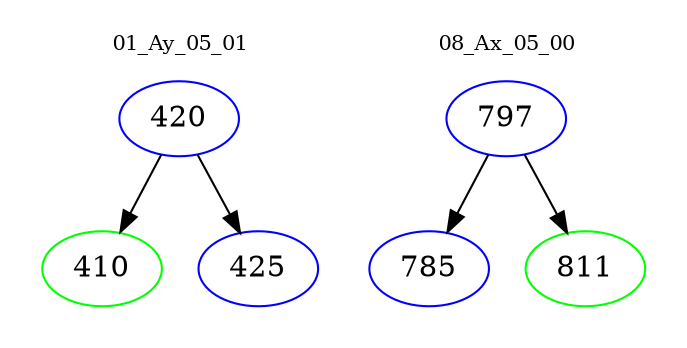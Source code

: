 digraph{
subgraph cluster_0 {
color = white
label = "01_Ay_05_01";
fontsize=10;
T0_420 [label="420", color="blue"]
T0_420 -> T0_410 [color="black"]
T0_410 [label="410", color="green"]
T0_420 -> T0_425 [color="black"]
T0_425 [label="425", color="blue"]
}
subgraph cluster_1 {
color = white
label = "08_Ax_05_00";
fontsize=10;
T1_797 [label="797", color="blue"]
T1_797 -> T1_785 [color="black"]
T1_785 [label="785", color="blue"]
T1_797 -> T1_811 [color="black"]
T1_811 [label="811", color="green"]
}
}
